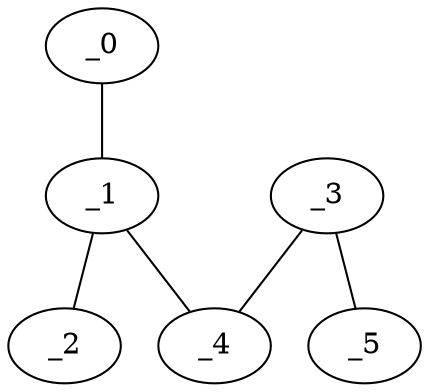 graph AP1_0144 {
	_0	 [x="1.09273",
		y="0.171772"];
	_1	 [x="1.40049",
		y="2.68516"];
	_0 -- _1;
	_2	 [x="2.21439",
		y="0.637347"];
	_1 -- _2;
	_4	 [x="1.64108",
		y="1.88116"];
	_1 -- _4;
	_3	 [x="0.88",
		y="1.49"];
	_3 -- _4;
	_5	 [x="1.53608",
		y="0.00250058"];
	_3 -- _5;
}
